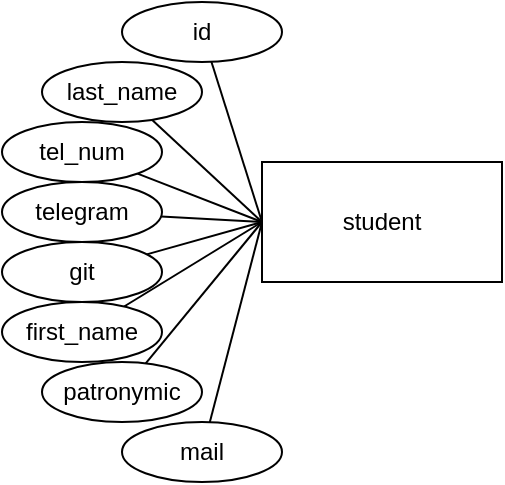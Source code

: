 <mxfile version="21.2.3" type="device">
  <diagram name="Страница 1" id="yAKBGFikuVYJlwsdvrzR">
    <mxGraphModel dx="826" dy="455" grid="1" gridSize="10" guides="1" tooltips="1" connect="1" arrows="1" fold="1" page="1" pageScale="1" pageWidth="827" pageHeight="1169" math="0" shadow="0">
      <root>
        <mxCell id="0" />
        <mxCell id="1" parent="0" />
        <mxCell id="iT02NfvlrBjvdB7si8zP-2" value="student" style="rounded=0;whiteSpace=wrap;html=1;" vertex="1" parent="1">
          <mxGeometry x="240" y="160" width="120" height="60" as="geometry" />
        </mxCell>
        <mxCell id="iT02NfvlrBjvdB7si8zP-13" style="rounded=0;orthogonalLoop=1;jettySize=auto;html=1;entryX=0;entryY=0.5;entryDx=0;entryDy=0;endArrow=none;endFill=0;" edge="1" parent="1" source="iT02NfvlrBjvdB7si8zP-3" target="iT02NfvlrBjvdB7si8zP-2">
          <mxGeometry relative="1" as="geometry" />
        </mxCell>
        <mxCell id="iT02NfvlrBjvdB7si8zP-3" value="id" style="ellipse;whiteSpace=wrap;html=1;" vertex="1" parent="1">
          <mxGeometry x="170" y="80" width="80" height="30" as="geometry" />
        </mxCell>
        <mxCell id="iT02NfvlrBjvdB7si8zP-18" style="rounded=0;orthogonalLoop=1;jettySize=auto;html=1;entryX=0;entryY=0.5;entryDx=0;entryDy=0;endArrow=none;endFill=0;" edge="1" parent="1" source="iT02NfvlrBjvdB7si8zP-4" target="iT02NfvlrBjvdB7si8zP-2">
          <mxGeometry relative="1" as="geometry" />
        </mxCell>
        <mxCell id="iT02NfvlrBjvdB7si8zP-4" value="first_name" style="ellipse;whiteSpace=wrap;html=1;" vertex="1" parent="1">
          <mxGeometry x="110" y="230" width="80" height="30" as="geometry" />
        </mxCell>
        <mxCell id="iT02NfvlrBjvdB7si8zP-14" style="rounded=0;orthogonalLoop=1;jettySize=auto;html=1;entryX=0;entryY=0.5;entryDx=0;entryDy=0;endArrow=none;endFill=0;" edge="1" parent="1" source="iT02NfvlrBjvdB7si8zP-5" target="iT02NfvlrBjvdB7si8zP-2">
          <mxGeometry relative="1" as="geometry" />
        </mxCell>
        <mxCell id="iT02NfvlrBjvdB7si8zP-5" value="last_name" style="ellipse;whiteSpace=wrap;html=1;" vertex="1" parent="1">
          <mxGeometry x="130" y="110" width="80" height="30" as="geometry" />
        </mxCell>
        <mxCell id="iT02NfvlrBjvdB7si8zP-15" style="rounded=0;orthogonalLoop=1;jettySize=auto;html=1;entryX=0;entryY=0.5;entryDx=0;entryDy=0;endArrow=none;endFill=0;" edge="1" parent="1" source="iT02NfvlrBjvdB7si8zP-6" target="iT02NfvlrBjvdB7si8zP-2">
          <mxGeometry relative="1" as="geometry" />
        </mxCell>
        <mxCell id="iT02NfvlrBjvdB7si8zP-6" value="tel_num" style="ellipse;whiteSpace=wrap;html=1;" vertex="1" parent="1">
          <mxGeometry x="110" y="140" width="80" height="30" as="geometry" />
        </mxCell>
        <mxCell id="iT02NfvlrBjvdB7si8zP-16" style="rounded=0;orthogonalLoop=1;jettySize=auto;html=1;entryX=0;entryY=0.5;entryDx=0;entryDy=0;endArrow=none;endFill=0;" edge="1" parent="1" source="iT02NfvlrBjvdB7si8zP-8" target="iT02NfvlrBjvdB7si8zP-2">
          <mxGeometry relative="1" as="geometry" />
        </mxCell>
        <mxCell id="iT02NfvlrBjvdB7si8zP-8" value="telegram" style="ellipse;whiteSpace=wrap;html=1;" vertex="1" parent="1">
          <mxGeometry x="110" y="170" width="80" height="30" as="geometry" />
        </mxCell>
        <mxCell id="iT02NfvlrBjvdB7si8zP-17" style="rounded=0;orthogonalLoop=1;jettySize=auto;html=1;entryX=0;entryY=0.5;entryDx=0;entryDy=0;endArrow=none;endFill=0;" edge="1" parent="1" source="iT02NfvlrBjvdB7si8zP-9" target="iT02NfvlrBjvdB7si8zP-2">
          <mxGeometry relative="1" as="geometry" />
        </mxCell>
        <mxCell id="iT02NfvlrBjvdB7si8zP-9" value="git" style="ellipse;whiteSpace=wrap;html=1;" vertex="1" parent="1">
          <mxGeometry x="110" y="200" width="80" height="30" as="geometry" />
        </mxCell>
        <mxCell id="iT02NfvlrBjvdB7si8zP-12" style="rounded=0;orthogonalLoop=1;jettySize=auto;html=1;endArrow=none;endFill=0;" edge="1" parent="1" source="iT02NfvlrBjvdB7si8zP-10">
          <mxGeometry relative="1" as="geometry">
            <mxPoint x="240" y="190" as="targetPoint" />
          </mxGeometry>
        </mxCell>
        <mxCell id="iT02NfvlrBjvdB7si8zP-10" value="mail" style="ellipse;whiteSpace=wrap;html=1;" vertex="1" parent="1">
          <mxGeometry x="170" y="290" width="80" height="30" as="geometry" />
        </mxCell>
        <mxCell id="iT02NfvlrBjvdB7si8zP-19" style="rounded=0;orthogonalLoop=1;jettySize=auto;html=1;entryX=0;entryY=0.5;entryDx=0;entryDy=0;endArrow=none;endFill=0;" edge="1" parent="1" source="iT02NfvlrBjvdB7si8zP-11" target="iT02NfvlrBjvdB7si8zP-2">
          <mxGeometry relative="1" as="geometry" />
        </mxCell>
        <mxCell id="iT02NfvlrBjvdB7si8zP-11" value="patronymic" style="ellipse;whiteSpace=wrap;html=1;" vertex="1" parent="1">
          <mxGeometry x="130" y="260" width="80" height="30" as="geometry" />
        </mxCell>
      </root>
    </mxGraphModel>
  </diagram>
</mxfile>
